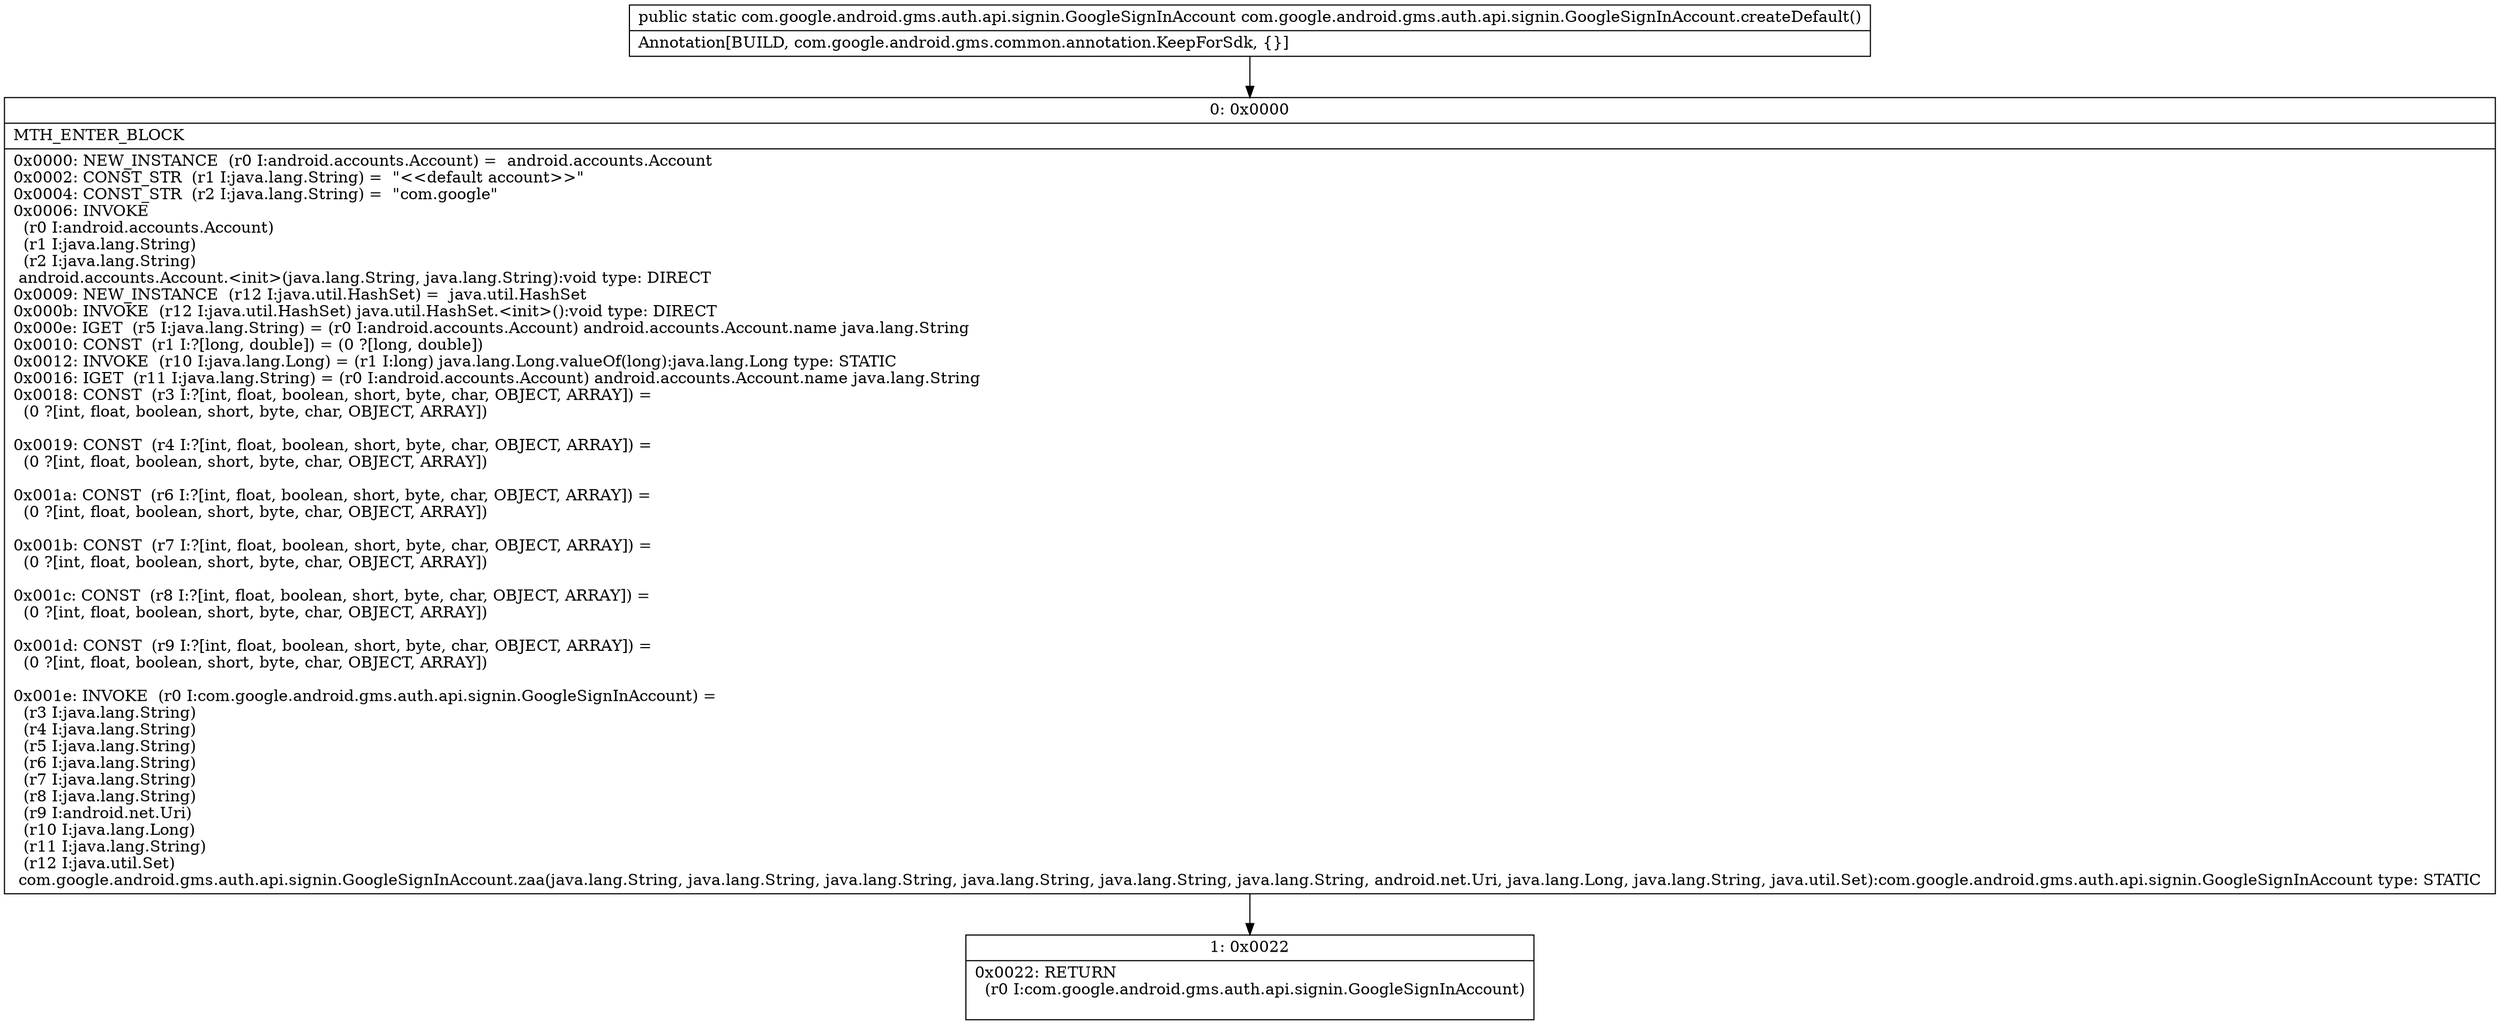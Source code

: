 digraph "CFG forcom.google.android.gms.auth.api.signin.GoogleSignInAccount.createDefault()Lcom\/google\/android\/gms\/auth\/api\/signin\/GoogleSignInAccount;" {
Node_0 [shape=record,label="{0\:\ 0x0000|MTH_ENTER_BLOCK\l|0x0000: NEW_INSTANCE  (r0 I:android.accounts.Account) =  android.accounts.Account \l0x0002: CONST_STR  (r1 I:java.lang.String) =  \"\<\<default account\>\>\" \l0x0004: CONST_STR  (r2 I:java.lang.String) =  \"com.google\" \l0x0006: INVOKE  \l  (r0 I:android.accounts.Account)\l  (r1 I:java.lang.String)\l  (r2 I:java.lang.String)\l android.accounts.Account.\<init\>(java.lang.String, java.lang.String):void type: DIRECT \l0x0009: NEW_INSTANCE  (r12 I:java.util.HashSet) =  java.util.HashSet \l0x000b: INVOKE  (r12 I:java.util.HashSet) java.util.HashSet.\<init\>():void type: DIRECT \l0x000e: IGET  (r5 I:java.lang.String) = (r0 I:android.accounts.Account) android.accounts.Account.name java.lang.String \l0x0010: CONST  (r1 I:?[long, double]) = (0 ?[long, double]) \l0x0012: INVOKE  (r10 I:java.lang.Long) = (r1 I:long) java.lang.Long.valueOf(long):java.lang.Long type: STATIC \l0x0016: IGET  (r11 I:java.lang.String) = (r0 I:android.accounts.Account) android.accounts.Account.name java.lang.String \l0x0018: CONST  (r3 I:?[int, float, boolean, short, byte, char, OBJECT, ARRAY]) = \l  (0 ?[int, float, boolean, short, byte, char, OBJECT, ARRAY])\l \l0x0019: CONST  (r4 I:?[int, float, boolean, short, byte, char, OBJECT, ARRAY]) = \l  (0 ?[int, float, boolean, short, byte, char, OBJECT, ARRAY])\l \l0x001a: CONST  (r6 I:?[int, float, boolean, short, byte, char, OBJECT, ARRAY]) = \l  (0 ?[int, float, boolean, short, byte, char, OBJECT, ARRAY])\l \l0x001b: CONST  (r7 I:?[int, float, boolean, short, byte, char, OBJECT, ARRAY]) = \l  (0 ?[int, float, boolean, short, byte, char, OBJECT, ARRAY])\l \l0x001c: CONST  (r8 I:?[int, float, boolean, short, byte, char, OBJECT, ARRAY]) = \l  (0 ?[int, float, boolean, short, byte, char, OBJECT, ARRAY])\l \l0x001d: CONST  (r9 I:?[int, float, boolean, short, byte, char, OBJECT, ARRAY]) = \l  (0 ?[int, float, boolean, short, byte, char, OBJECT, ARRAY])\l \l0x001e: INVOKE  (r0 I:com.google.android.gms.auth.api.signin.GoogleSignInAccount) = \l  (r3 I:java.lang.String)\l  (r4 I:java.lang.String)\l  (r5 I:java.lang.String)\l  (r6 I:java.lang.String)\l  (r7 I:java.lang.String)\l  (r8 I:java.lang.String)\l  (r9 I:android.net.Uri)\l  (r10 I:java.lang.Long)\l  (r11 I:java.lang.String)\l  (r12 I:java.util.Set)\l com.google.android.gms.auth.api.signin.GoogleSignInAccount.zaa(java.lang.String, java.lang.String, java.lang.String, java.lang.String, java.lang.String, java.lang.String, android.net.Uri, java.lang.Long, java.lang.String, java.util.Set):com.google.android.gms.auth.api.signin.GoogleSignInAccount type: STATIC \l}"];
Node_1 [shape=record,label="{1\:\ 0x0022|0x0022: RETURN  \l  (r0 I:com.google.android.gms.auth.api.signin.GoogleSignInAccount)\l \l}"];
MethodNode[shape=record,label="{public static com.google.android.gms.auth.api.signin.GoogleSignInAccount com.google.android.gms.auth.api.signin.GoogleSignInAccount.createDefault()  | Annotation[BUILD, com.google.android.gms.common.annotation.KeepForSdk, \{\}]\l}"];
MethodNode -> Node_0;
Node_0 -> Node_1;
}

